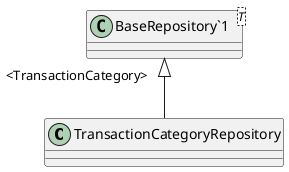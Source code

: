 @startuml
class TransactionCategoryRepository {
}
class "BaseRepository`1"<T> {
}
"BaseRepository`1" "<TransactionCategory>" <|-- TransactionCategoryRepository
@enduml
